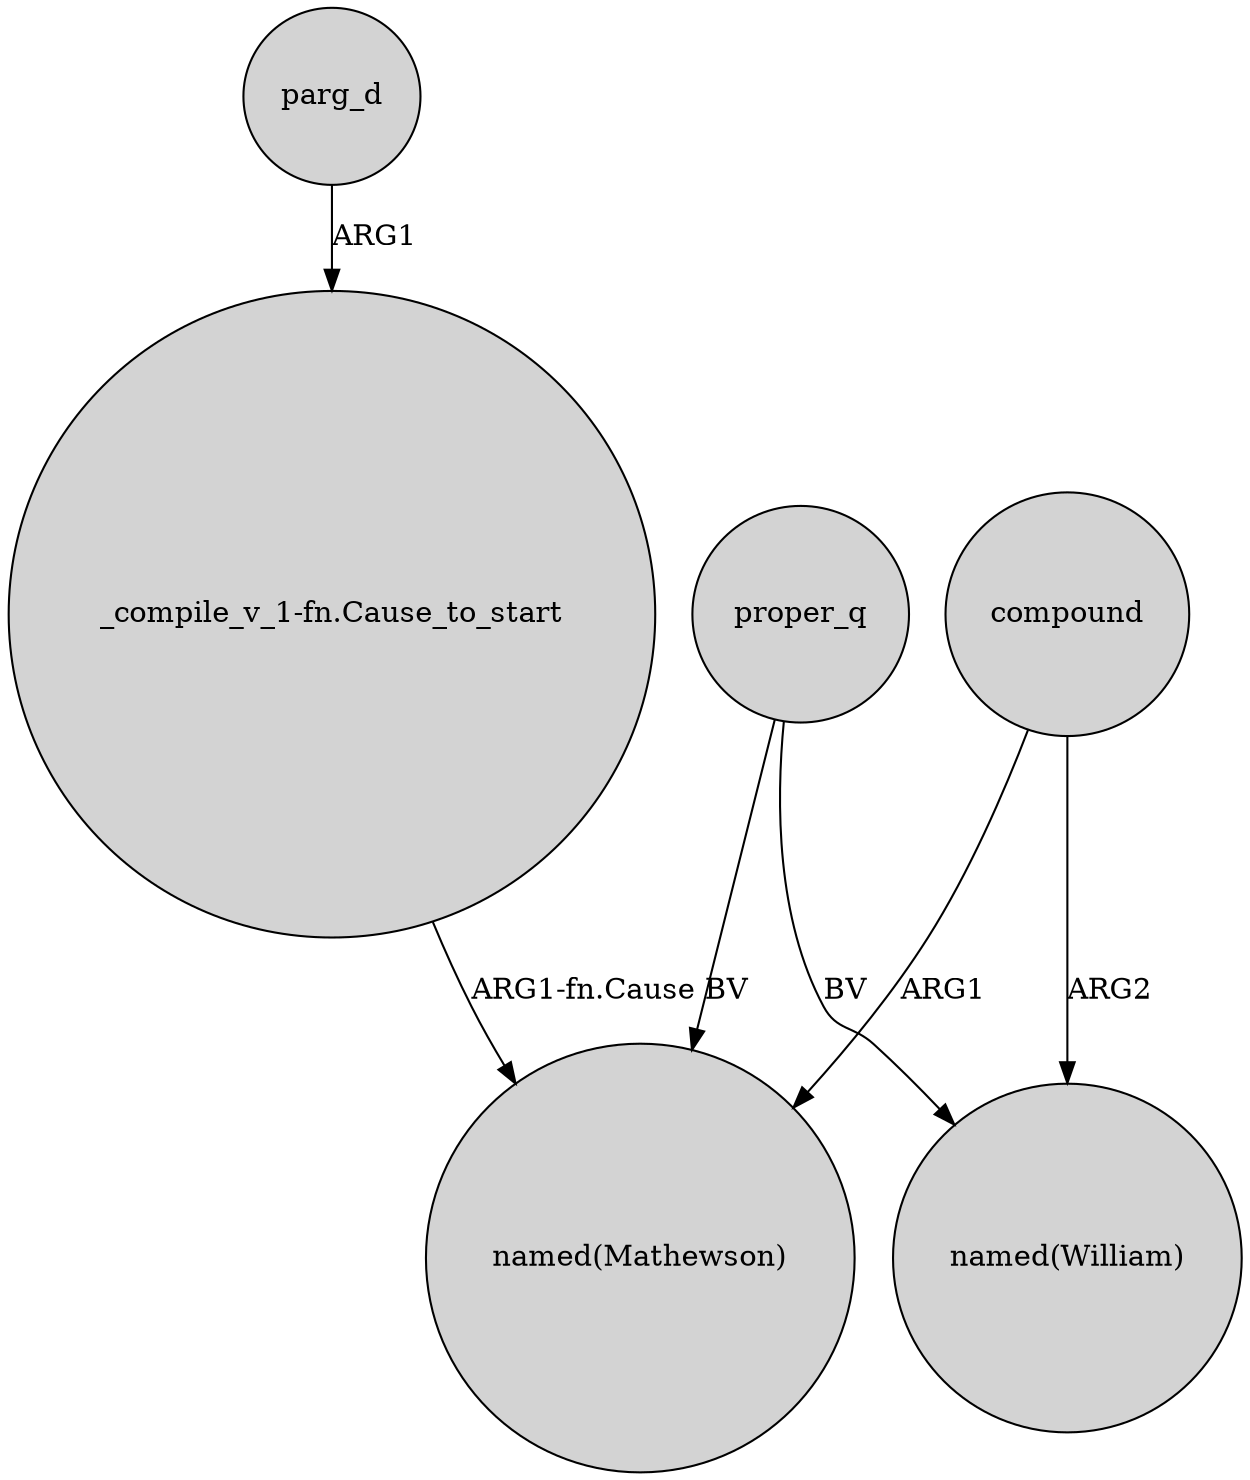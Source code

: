 digraph {
	node [shape=circle style=filled]
	"_compile_v_1-fn.Cause_to_start" -> "named(Mathewson)" [label="ARG1-fn.Cause"]
	compound -> "named(William)" [label=ARG2]
	proper_q -> "named(William)" [label=BV]
	proper_q -> "named(Mathewson)" [label=BV]
	parg_d -> "_compile_v_1-fn.Cause_to_start" [label=ARG1]
	compound -> "named(Mathewson)" [label=ARG1]
}
